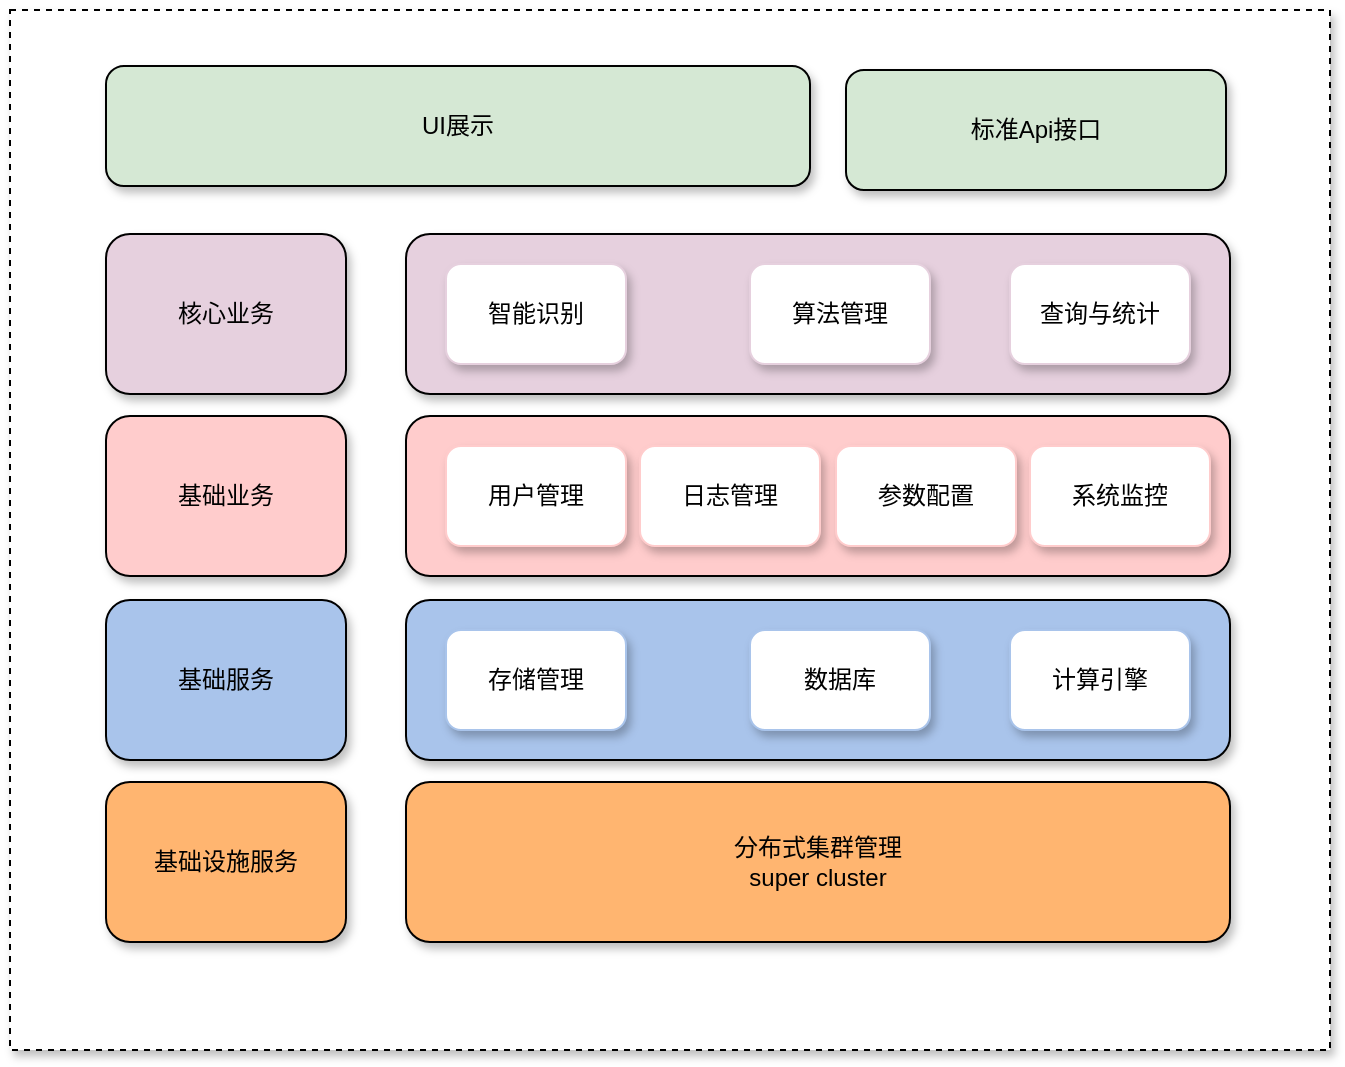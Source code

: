 <mxfile version="13.11.0" type="github">
  <diagram id="VaOqIwYDzZyav0qmfRHP" name="Page-1">
    <mxGraphModel dx="1422" dy="794" grid="1" gridSize="10" guides="1" tooltips="1" connect="1" arrows="1" fold="1" page="1" pageScale="1" pageWidth="827" pageHeight="1169" math="0" shadow="0">
      <root>
        <mxCell id="0" />
        <mxCell id="1" parent="0" />
        <mxCell id="x19COVBgYJmnFYbQwka--35" value="" style="group;fillColor=#E6D0DE;" vertex="1" connectable="0" parent="1">
          <mxGeometry x="40" y="10" width="660" height="520" as="geometry" />
        </mxCell>
        <mxCell id="x19COVBgYJmnFYbQwka--34" value="" style="rounded=0;whiteSpace=wrap;html=1;dashed=1;fillColor=#FFFFFF;shadow=1;" vertex="1" parent="x19COVBgYJmnFYbQwka--35">
          <mxGeometry width="660" height="520" as="geometry" />
        </mxCell>
        <mxCell id="C2blHhnBYsQ928-1BrAh-2" value="UI展示" style="rounded=1;whiteSpace=wrap;html=1;fillColor=#D5E8D4;shadow=1;" parent="x19COVBgYJmnFYbQwka--35" vertex="1">
          <mxGeometry x="48" y="28" width="352" height="60" as="geometry" />
        </mxCell>
        <mxCell id="C2blHhnBYsQ928-1BrAh-4" value="标准Api接口" style="rounded=1;whiteSpace=wrap;html=1;fillColor=#D5E8D4;shadow=1;" parent="x19COVBgYJmnFYbQwka--35" vertex="1">
          <mxGeometry x="418" y="30" width="190" height="60" as="geometry" />
        </mxCell>
        <mxCell id="C2blHhnBYsQ928-1BrAh-5" value="核心业务" style="rounded=1;whiteSpace=wrap;html=1;fillColor=#E6D0DE;shadow=1;" parent="x19COVBgYJmnFYbQwka--35" vertex="1">
          <mxGeometry x="48" y="112" width="120" height="80" as="geometry" />
        </mxCell>
        <mxCell id="C2blHhnBYsQ928-1BrAh-6" value="基础设施服务" style="rounded=1;whiteSpace=wrap;html=1;fillColor=#FFB570;shadow=1;" parent="x19COVBgYJmnFYbQwka--35" vertex="1">
          <mxGeometry x="48" y="386" width="120" height="80" as="geometry" />
        </mxCell>
        <mxCell id="C2blHhnBYsQ928-1BrAh-7" value="基础服务" style="rounded=1;whiteSpace=wrap;html=1;fillColor=#A9C4EB;shadow=1;" parent="x19COVBgYJmnFYbQwka--35" vertex="1">
          <mxGeometry x="48" y="295" width="120" height="80" as="geometry" />
        </mxCell>
        <mxCell id="C2blHhnBYsQ928-1BrAh-8" value="基础业务" style="rounded=1;whiteSpace=wrap;html=1;fillColor=#FFCCCC;shadow=1;" parent="x19COVBgYJmnFYbQwka--35" vertex="1">
          <mxGeometry x="48" y="203" width="120" height="80" as="geometry" />
        </mxCell>
        <mxCell id="x19COVBgYJmnFYbQwka--5" value="" style="rounded=1;whiteSpace=wrap;html=1;fillColor=#E6D0DE;shadow=1;" vertex="1" parent="x19COVBgYJmnFYbQwka--35">
          <mxGeometry x="198" y="112" width="412" height="80" as="geometry" />
        </mxCell>
        <mxCell id="x19COVBgYJmnFYbQwka--6" value="分布式集群管理&lt;br&gt;super cluster" style="rounded=1;whiteSpace=wrap;html=1;fillColor=#FFB570;shadow=1;" vertex="1" parent="x19COVBgYJmnFYbQwka--35">
          <mxGeometry x="198" y="386" width="412" height="80" as="geometry" />
        </mxCell>
        <mxCell id="x19COVBgYJmnFYbQwka--7" value="" style="rounded=1;whiteSpace=wrap;html=1;fillColor=#A9C4EB;shadow=1;" vertex="1" parent="x19COVBgYJmnFYbQwka--35">
          <mxGeometry x="198" y="295" width="412" height="80" as="geometry" />
        </mxCell>
        <mxCell id="x19COVBgYJmnFYbQwka--8" value="" style="rounded=1;whiteSpace=wrap;html=1;fillColor=#FFCCCC;shadow=1;" vertex="1" parent="x19COVBgYJmnFYbQwka--35">
          <mxGeometry x="198" y="203" width="412" height="80" as="geometry" />
        </mxCell>
        <mxCell id="x19COVBgYJmnFYbQwka--9" value="智能识别" style="rounded=1;whiteSpace=wrap;html=1;strokeColor=#E6D0DE;shadow=1;" vertex="1" parent="x19COVBgYJmnFYbQwka--35">
          <mxGeometry x="218" y="127" width="90" height="50" as="geometry" />
        </mxCell>
        <mxCell id="x19COVBgYJmnFYbQwka--10" value="算法管理" style="rounded=1;whiteSpace=wrap;html=1;strokeColor=#E6D0DE;shadow=1;" vertex="1" parent="x19COVBgYJmnFYbQwka--35">
          <mxGeometry x="370" y="127" width="90" height="50" as="geometry" />
        </mxCell>
        <mxCell id="x19COVBgYJmnFYbQwka--11" value="查询与统计" style="rounded=1;whiteSpace=wrap;html=1;strokeColor=#E6D0DE;shadow=1;" vertex="1" parent="x19COVBgYJmnFYbQwka--35">
          <mxGeometry x="500" y="127" width="90" height="50" as="geometry" />
        </mxCell>
        <mxCell id="x19COVBgYJmnFYbQwka--12" value="用户管理" style="rounded=1;whiteSpace=wrap;html=1;shadow=1;strokeColor=#FFCCCC;" vertex="1" parent="x19COVBgYJmnFYbQwka--35">
          <mxGeometry x="218" y="218" width="90" height="50" as="geometry" />
        </mxCell>
        <mxCell id="x19COVBgYJmnFYbQwka--13" value="日志管理" style="rounded=1;whiteSpace=wrap;html=1;shadow=1;strokeColor=#FFCCCC;" vertex="1" parent="x19COVBgYJmnFYbQwka--35">
          <mxGeometry x="315" y="218" width="90" height="50" as="geometry" />
        </mxCell>
        <mxCell id="x19COVBgYJmnFYbQwka--14" value="参数配置" style="rounded=1;whiteSpace=wrap;html=1;shadow=1;strokeColor=#FFCCCC;" vertex="1" parent="x19COVBgYJmnFYbQwka--35">
          <mxGeometry x="413" y="218" width="90" height="50" as="geometry" />
        </mxCell>
        <mxCell id="x19COVBgYJmnFYbQwka--15" value="存储管理" style="rounded=1;whiteSpace=wrap;html=1;strokeColor=#A9C4EB;shadow=1;" vertex="1" parent="x19COVBgYJmnFYbQwka--35">
          <mxGeometry x="218" y="310" width="90" height="50" as="geometry" />
        </mxCell>
        <mxCell id="x19COVBgYJmnFYbQwka--16" value="数据库" style="rounded=1;whiteSpace=wrap;html=1;strokeColor=#A9C4EB;shadow=1;" vertex="1" parent="x19COVBgYJmnFYbQwka--35">
          <mxGeometry x="370" y="310" width="90" height="50" as="geometry" />
        </mxCell>
        <mxCell id="x19COVBgYJmnFYbQwka--17" value="计算引擎" style="rounded=1;whiteSpace=wrap;html=1;strokeColor=#A9C4EB;shadow=1;" vertex="1" parent="x19COVBgYJmnFYbQwka--35">
          <mxGeometry x="500" y="310" width="90" height="50" as="geometry" />
        </mxCell>
        <mxCell id="x19COVBgYJmnFYbQwka--21" value="系统监控" style="rounded=1;whiteSpace=wrap;html=1;shadow=1;strokeColor=#FFCCCC;" vertex="1" parent="x19COVBgYJmnFYbQwka--35">
          <mxGeometry x="510" y="218" width="90" height="50" as="geometry" />
        </mxCell>
      </root>
    </mxGraphModel>
  </diagram>
</mxfile>

